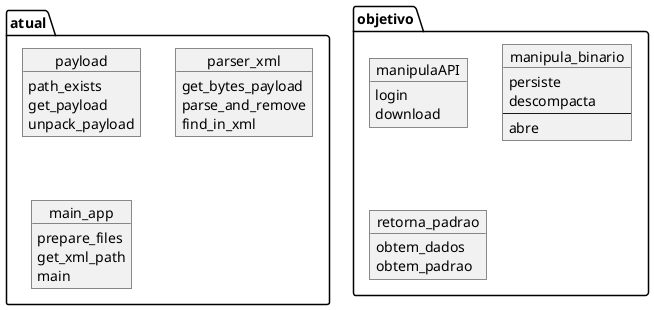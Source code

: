 @startuml

allow_mixing

package atual{
    object payload{
        path_exists
        get_payload
        unpack_payload
    }
    object parser_xml{
        get_bytes_payload
        parse_and_remove
        find_in_xml
    }
    object main_app{
        prepare_files
        get_xml_path
        main
    }
}

package objetivo{
    object manipulaAPI{
        login
        download
    }

    object manipula_binario{
        persiste
        descompacta
        --
        abre
    }

    object retorna_padrao{
        obtem_dados
        obtem_padrao

    }
}
@enduml
